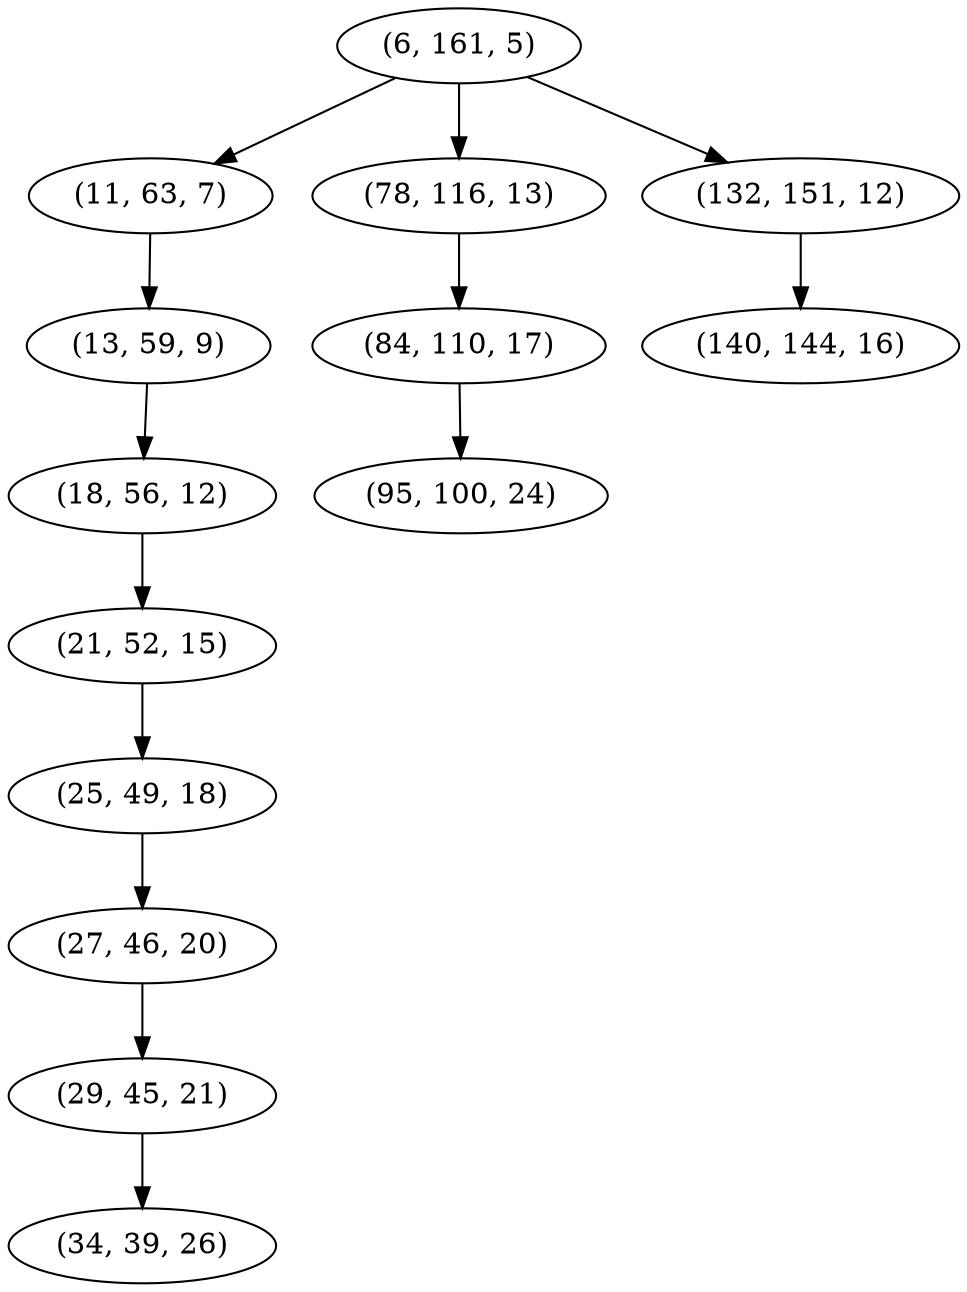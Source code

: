 digraph tree {
    "(6, 161, 5)";
    "(11, 63, 7)";
    "(13, 59, 9)";
    "(18, 56, 12)";
    "(21, 52, 15)";
    "(25, 49, 18)";
    "(27, 46, 20)";
    "(29, 45, 21)";
    "(34, 39, 26)";
    "(78, 116, 13)";
    "(84, 110, 17)";
    "(95, 100, 24)";
    "(132, 151, 12)";
    "(140, 144, 16)";
    "(6, 161, 5)" -> "(11, 63, 7)";
    "(6, 161, 5)" -> "(78, 116, 13)";
    "(6, 161, 5)" -> "(132, 151, 12)";
    "(11, 63, 7)" -> "(13, 59, 9)";
    "(13, 59, 9)" -> "(18, 56, 12)";
    "(18, 56, 12)" -> "(21, 52, 15)";
    "(21, 52, 15)" -> "(25, 49, 18)";
    "(25, 49, 18)" -> "(27, 46, 20)";
    "(27, 46, 20)" -> "(29, 45, 21)";
    "(29, 45, 21)" -> "(34, 39, 26)";
    "(78, 116, 13)" -> "(84, 110, 17)";
    "(84, 110, 17)" -> "(95, 100, 24)";
    "(132, 151, 12)" -> "(140, 144, 16)";
}
